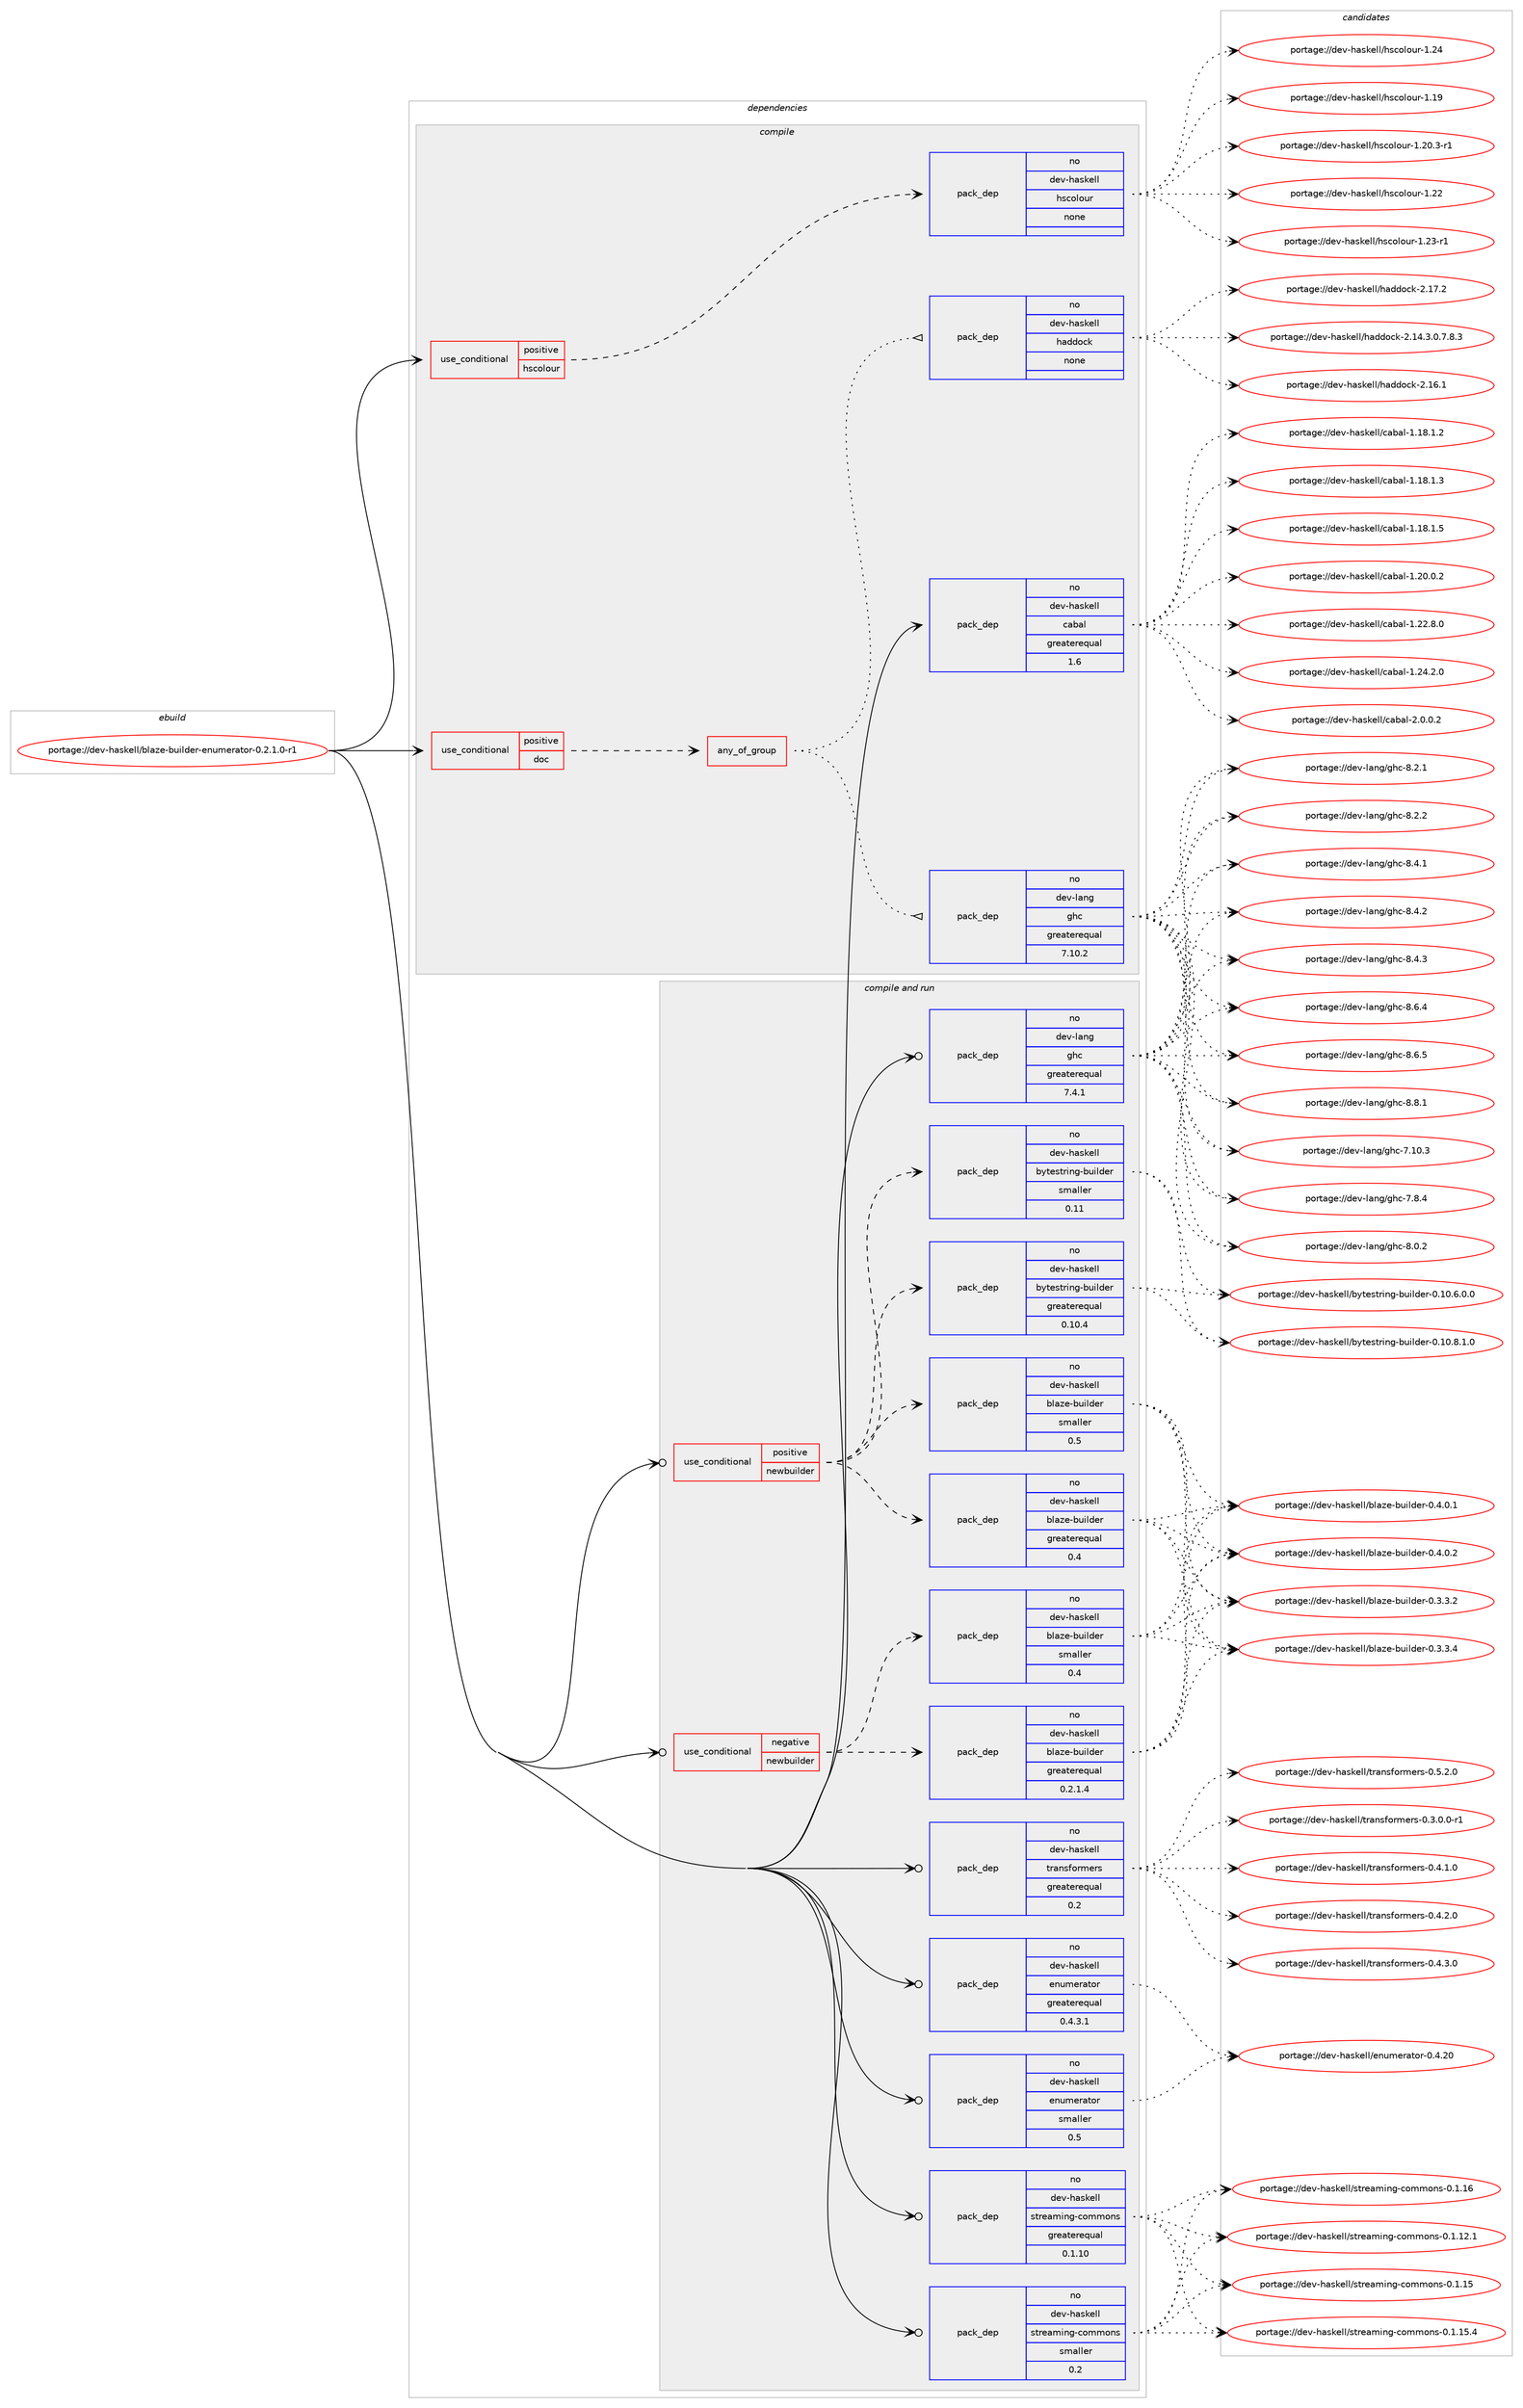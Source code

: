 digraph prolog {

# *************
# Graph options
# *************

newrank=true;
concentrate=true;
compound=true;
graph [rankdir=LR,fontname=Helvetica,fontsize=10,ranksep=1.5];#, ranksep=2.5, nodesep=0.2];
edge  [arrowhead=vee];
node  [fontname=Helvetica,fontsize=10];

# **********
# The ebuild
# **********

subgraph cluster_leftcol {
color=gray;
rank=same;
label=<<i>ebuild</i>>;
id [label="portage://dev-haskell/blaze-builder-enumerator-0.2.1.0-r1", color=red, width=4, href="../dev-haskell/blaze-builder-enumerator-0.2.1.0-r1.svg"];
}

# ****************
# The dependencies
# ****************

subgraph cluster_midcol {
color=gray;
label=<<i>dependencies</i>>;
subgraph cluster_compile {
fillcolor="#eeeeee";
style=filled;
label=<<i>compile</i>>;
subgraph cond14370 {
dependency62878 [label=<<TABLE BORDER="0" CELLBORDER="1" CELLSPACING="0" CELLPADDING="4"><TR><TD ROWSPAN="3" CELLPADDING="10">use_conditional</TD></TR><TR><TD>positive</TD></TR><TR><TD>doc</TD></TR></TABLE>>, shape=none, color=red];
subgraph any1390 {
dependency62879 [label=<<TABLE BORDER="0" CELLBORDER="1" CELLSPACING="0" CELLPADDING="4"><TR><TD CELLPADDING="10">any_of_group</TD></TR></TABLE>>, shape=none, color=red];subgraph pack47061 {
dependency62880 [label=<<TABLE BORDER="0" CELLBORDER="1" CELLSPACING="0" CELLPADDING="4" WIDTH="220"><TR><TD ROWSPAN="6" CELLPADDING="30">pack_dep</TD></TR><TR><TD WIDTH="110">no</TD></TR><TR><TD>dev-haskell</TD></TR><TR><TD>haddock</TD></TR><TR><TD>none</TD></TR><TR><TD></TD></TR></TABLE>>, shape=none, color=blue];
}
dependency62879:e -> dependency62880:w [weight=20,style="dotted",arrowhead="oinv"];
subgraph pack47062 {
dependency62881 [label=<<TABLE BORDER="0" CELLBORDER="1" CELLSPACING="0" CELLPADDING="4" WIDTH="220"><TR><TD ROWSPAN="6" CELLPADDING="30">pack_dep</TD></TR><TR><TD WIDTH="110">no</TD></TR><TR><TD>dev-lang</TD></TR><TR><TD>ghc</TD></TR><TR><TD>greaterequal</TD></TR><TR><TD>7.10.2</TD></TR></TABLE>>, shape=none, color=blue];
}
dependency62879:e -> dependency62881:w [weight=20,style="dotted",arrowhead="oinv"];
}
dependency62878:e -> dependency62879:w [weight=20,style="dashed",arrowhead="vee"];
}
id:e -> dependency62878:w [weight=20,style="solid",arrowhead="vee"];
subgraph cond14371 {
dependency62882 [label=<<TABLE BORDER="0" CELLBORDER="1" CELLSPACING="0" CELLPADDING="4"><TR><TD ROWSPAN="3" CELLPADDING="10">use_conditional</TD></TR><TR><TD>positive</TD></TR><TR><TD>hscolour</TD></TR></TABLE>>, shape=none, color=red];
subgraph pack47063 {
dependency62883 [label=<<TABLE BORDER="0" CELLBORDER="1" CELLSPACING="0" CELLPADDING="4" WIDTH="220"><TR><TD ROWSPAN="6" CELLPADDING="30">pack_dep</TD></TR><TR><TD WIDTH="110">no</TD></TR><TR><TD>dev-haskell</TD></TR><TR><TD>hscolour</TD></TR><TR><TD>none</TD></TR><TR><TD></TD></TR></TABLE>>, shape=none, color=blue];
}
dependency62882:e -> dependency62883:w [weight=20,style="dashed",arrowhead="vee"];
}
id:e -> dependency62882:w [weight=20,style="solid",arrowhead="vee"];
subgraph pack47064 {
dependency62884 [label=<<TABLE BORDER="0" CELLBORDER="1" CELLSPACING="0" CELLPADDING="4" WIDTH="220"><TR><TD ROWSPAN="6" CELLPADDING="30">pack_dep</TD></TR><TR><TD WIDTH="110">no</TD></TR><TR><TD>dev-haskell</TD></TR><TR><TD>cabal</TD></TR><TR><TD>greaterequal</TD></TR><TR><TD>1.6</TD></TR></TABLE>>, shape=none, color=blue];
}
id:e -> dependency62884:w [weight=20,style="solid",arrowhead="vee"];
}
subgraph cluster_compileandrun {
fillcolor="#eeeeee";
style=filled;
label=<<i>compile and run</i>>;
subgraph cond14372 {
dependency62885 [label=<<TABLE BORDER="0" CELLBORDER="1" CELLSPACING="0" CELLPADDING="4"><TR><TD ROWSPAN="3" CELLPADDING="10">use_conditional</TD></TR><TR><TD>negative</TD></TR><TR><TD>newbuilder</TD></TR></TABLE>>, shape=none, color=red];
subgraph pack47065 {
dependency62886 [label=<<TABLE BORDER="0" CELLBORDER="1" CELLSPACING="0" CELLPADDING="4" WIDTH="220"><TR><TD ROWSPAN="6" CELLPADDING="30">pack_dep</TD></TR><TR><TD WIDTH="110">no</TD></TR><TR><TD>dev-haskell</TD></TR><TR><TD>blaze-builder</TD></TR><TR><TD>greaterequal</TD></TR><TR><TD>0.2.1.4</TD></TR></TABLE>>, shape=none, color=blue];
}
dependency62885:e -> dependency62886:w [weight=20,style="dashed",arrowhead="vee"];
subgraph pack47066 {
dependency62887 [label=<<TABLE BORDER="0" CELLBORDER="1" CELLSPACING="0" CELLPADDING="4" WIDTH="220"><TR><TD ROWSPAN="6" CELLPADDING="30">pack_dep</TD></TR><TR><TD WIDTH="110">no</TD></TR><TR><TD>dev-haskell</TD></TR><TR><TD>blaze-builder</TD></TR><TR><TD>smaller</TD></TR><TR><TD>0.4</TD></TR></TABLE>>, shape=none, color=blue];
}
dependency62885:e -> dependency62887:w [weight=20,style="dashed",arrowhead="vee"];
}
id:e -> dependency62885:w [weight=20,style="solid",arrowhead="odotvee"];
subgraph cond14373 {
dependency62888 [label=<<TABLE BORDER="0" CELLBORDER="1" CELLSPACING="0" CELLPADDING="4"><TR><TD ROWSPAN="3" CELLPADDING="10">use_conditional</TD></TR><TR><TD>positive</TD></TR><TR><TD>newbuilder</TD></TR></TABLE>>, shape=none, color=red];
subgraph pack47067 {
dependency62889 [label=<<TABLE BORDER="0" CELLBORDER="1" CELLSPACING="0" CELLPADDING="4" WIDTH="220"><TR><TD ROWSPAN="6" CELLPADDING="30">pack_dep</TD></TR><TR><TD WIDTH="110">no</TD></TR><TR><TD>dev-haskell</TD></TR><TR><TD>blaze-builder</TD></TR><TR><TD>greaterequal</TD></TR><TR><TD>0.4</TD></TR></TABLE>>, shape=none, color=blue];
}
dependency62888:e -> dependency62889:w [weight=20,style="dashed",arrowhead="vee"];
subgraph pack47068 {
dependency62890 [label=<<TABLE BORDER="0" CELLBORDER="1" CELLSPACING="0" CELLPADDING="4" WIDTH="220"><TR><TD ROWSPAN="6" CELLPADDING="30">pack_dep</TD></TR><TR><TD WIDTH="110">no</TD></TR><TR><TD>dev-haskell</TD></TR><TR><TD>blaze-builder</TD></TR><TR><TD>smaller</TD></TR><TR><TD>0.5</TD></TR></TABLE>>, shape=none, color=blue];
}
dependency62888:e -> dependency62890:w [weight=20,style="dashed",arrowhead="vee"];
subgraph pack47069 {
dependency62891 [label=<<TABLE BORDER="0" CELLBORDER="1" CELLSPACING="0" CELLPADDING="4" WIDTH="220"><TR><TD ROWSPAN="6" CELLPADDING="30">pack_dep</TD></TR><TR><TD WIDTH="110">no</TD></TR><TR><TD>dev-haskell</TD></TR><TR><TD>bytestring-builder</TD></TR><TR><TD>greaterequal</TD></TR><TR><TD>0.10.4</TD></TR></TABLE>>, shape=none, color=blue];
}
dependency62888:e -> dependency62891:w [weight=20,style="dashed",arrowhead="vee"];
subgraph pack47070 {
dependency62892 [label=<<TABLE BORDER="0" CELLBORDER="1" CELLSPACING="0" CELLPADDING="4" WIDTH="220"><TR><TD ROWSPAN="6" CELLPADDING="30">pack_dep</TD></TR><TR><TD WIDTH="110">no</TD></TR><TR><TD>dev-haskell</TD></TR><TR><TD>bytestring-builder</TD></TR><TR><TD>smaller</TD></TR><TR><TD>0.11</TD></TR></TABLE>>, shape=none, color=blue];
}
dependency62888:e -> dependency62892:w [weight=20,style="dashed",arrowhead="vee"];
}
id:e -> dependency62888:w [weight=20,style="solid",arrowhead="odotvee"];
subgraph pack47071 {
dependency62893 [label=<<TABLE BORDER="0" CELLBORDER="1" CELLSPACING="0" CELLPADDING="4" WIDTH="220"><TR><TD ROWSPAN="6" CELLPADDING="30">pack_dep</TD></TR><TR><TD WIDTH="110">no</TD></TR><TR><TD>dev-haskell</TD></TR><TR><TD>enumerator</TD></TR><TR><TD>greaterequal</TD></TR><TR><TD>0.4.3.1</TD></TR></TABLE>>, shape=none, color=blue];
}
id:e -> dependency62893:w [weight=20,style="solid",arrowhead="odotvee"];
subgraph pack47072 {
dependency62894 [label=<<TABLE BORDER="0" CELLBORDER="1" CELLSPACING="0" CELLPADDING="4" WIDTH="220"><TR><TD ROWSPAN="6" CELLPADDING="30">pack_dep</TD></TR><TR><TD WIDTH="110">no</TD></TR><TR><TD>dev-haskell</TD></TR><TR><TD>enumerator</TD></TR><TR><TD>smaller</TD></TR><TR><TD>0.5</TD></TR></TABLE>>, shape=none, color=blue];
}
id:e -> dependency62894:w [weight=20,style="solid",arrowhead="odotvee"];
subgraph pack47073 {
dependency62895 [label=<<TABLE BORDER="0" CELLBORDER="1" CELLSPACING="0" CELLPADDING="4" WIDTH="220"><TR><TD ROWSPAN="6" CELLPADDING="30">pack_dep</TD></TR><TR><TD WIDTH="110">no</TD></TR><TR><TD>dev-haskell</TD></TR><TR><TD>streaming-commons</TD></TR><TR><TD>greaterequal</TD></TR><TR><TD>0.1.10</TD></TR></TABLE>>, shape=none, color=blue];
}
id:e -> dependency62895:w [weight=20,style="solid",arrowhead="odotvee"];
subgraph pack47074 {
dependency62896 [label=<<TABLE BORDER="0" CELLBORDER="1" CELLSPACING="0" CELLPADDING="4" WIDTH="220"><TR><TD ROWSPAN="6" CELLPADDING="30">pack_dep</TD></TR><TR><TD WIDTH="110">no</TD></TR><TR><TD>dev-haskell</TD></TR><TR><TD>streaming-commons</TD></TR><TR><TD>smaller</TD></TR><TR><TD>0.2</TD></TR></TABLE>>, shape=none, color=blue];
}
id:e -> dependency62896:w [weight=20,style="solid",arrowhead="odotvee"];
subgraph pack47075 {
dependency62897 [label=<<TABLE BORDER="0" CELLBORDER="1" CELLSPACING="0" CELLPADDING="4" WIDTH="220"><TR><TD ROWSPAN="6" CELLPADDING="30">pack_dep</TD></TR><TR><TD WIDTH="110">no</TD></TR><TR><TD>dev-haskell</TD></TR><TR><TD>transformers</TD></TR><TR><TD>greaterequal</TD></TR><TR><TD>0.2</TD></TR></TABLE>>, shape=none, color=blue];
}
id:e -> dependency62897:w [weight=20,style="solid",arrowhead="odotvee"];
subgraph pack47076 {
dependency62898 [label=<<TABLE BORDER="0" CELLBORDER="1" CELLSPACING="0" CELLPADDING="4" WIDTH="220"><TR><TD ROWSPAN="6" CELLPADDING="30">pack_dep</TD></TR><TR><TD WIDTH="110">no</TD></TR><TR><TD>dev-lang</TD></TR><TR><TD>ghc</TD></TR><TR><TD>greaterequal</TD></TR><TR><TD>7.4.1</TD></TR></TABLE>>, shape=none, color=blue];
}
id:e -> dependency62898:w [weight=20,style="solid",arrowhead="odotvee"];
}
subgraph cluster_run {
fillcolor="#eeeeee";
style=filled;
label=<<i>run</i>>;
}
}

# **************
# The candidates
# **************

subgraph cluster_choices {
rank=same;
color=gray;
label=<<i>candidates</i>>;

subgraph choice47061 {
color=black;
nodesep=1;
choiceportage1001011184510497115107101108108471049710010011199107455046495246514648465546564651 [label="portage://dev-haskell/haddock-2.14.3.0.7.8.3", color=red, width=4,href="../dev-haskell/haddock-2.14.3.0.7.8.3.svg"];
choiceportage100101118451049711510710110810847104971001001119910745504649544649 [label="portage://dev-haskell/haddock-2.16.1", color=red, width=4,href="../dev-haskell/haddock-2.16.1.svg"];
choiceportage100101118451049711510710110810847104971001001119910745504649554650 [label="portage://dev-haskell/haddock-2.17.2", color=red, width=4,href="../dev-haskell/haddock-2.17.2.svg"];
dependency62880:e -> choiceportage1001011184510497115107101108108471049710010011199107455046495246514648465546564651:w [style=dotted,weight="100"];
dependency62880:e -> choiceportage100101118451049711510710110810847104971001001119910745504649544649:w [style=dotted,weight="100"];
dependency62880:e -> choiceportage100101118451049711510710110810847104971001001119910745504649554650:w [style=dotted,weight="100"];
}
subgraph choice47062 {
color=black;
nodesep=1;
choiceportage1001011184510897110103471031049945554649484651 [label="portage://dev-lang/ghc-7.10.3", color=red, width=4,href="../dev-lang/ghc-7.10.3.svg"];
choiceportage10010111845108971101034710310499455546564652 [label="portage://dev-lang/ghc-7.8.4", color=red, width=4,href="../dev-lang/ghc-7.8.4.svg"];
choiceportage10010111845108971101034710310499455646484650 [label="portage://dev-lang/ghc-8.0.2", color=red, width=4,href="../dev-lang/ghc-8.0.2.svg"];
choiceportage10010111845108971101034710310499455646504649 [label="portage://dev-lang/ghc-8.2.1", color=red, width=4,href="../dev-lang/ghc-8.2.1.svg"];
choiceportage10010111845108971101034710310499455646504650 [label="portage://dev-lang/ghc-8.2.2", color=red, width=4,href="../dev-lang/ghc-8.2.2.svg"];
choiceportage10010111845108971101034710310499455646524649 [label="portage://dev-lang/ghc-8.4.1", color=red, width=4,href="../dev-lang/ghc-8.4.1.svg"];
choiceportage10010111845108971101034710310499455646524650 [label="portage://dev-lang/ghc-8.4.2", color=red, width=4,href="../dev-lang/ghc-8.4.2.svg"];
choiceportage10010111845108971101034710310499455646524651 [label="portage://dev-lang/ghc-8.4.3", color=red, width=4,href="../dev-lang/ghc-8.4.3.svg"];
choiceportage10010111845108971101034710310499455646544652 [label="portage://dev-lang/ghc-8.6.4", color=red, width=4,href="../dev-lang/ghc-8.6.4.svg"];
choiceportage10010111845108971101034710310499455646544653 [label="portage://dev-lang/ghc-8.6.5", color=red, width=4,href="../dev-lang/ghc-8.6.5.svg"];
choiceportage10010111845108971101034710310499455646564649 [label="portage://dev-lang/ghc-8.8.1", color=red, width=4,href="../dev-lang/ghc-8.8.1.svg"];
dependency62881:e -> choiceportage1001011184510897110103471031049945554649484651:w [style=dotted,weight="100"];
dependency62881:e -> choiceportage10010111845108971101034710310499455546564652:w [style=dotted,weight="100"];
dependency62881:e -> choiceportage10010111845108971101034710310499455646484650:w [style=dotted,weight="100"];
dependency62881:e -> choiceportage10010111845108971101034710310499455646504649:w [style=dotted,weight="100"];
dependency62881:e -> choiceportage10010111845108971101034710310499455646504650:w [style=dotted,weight="100"];
dependency62881:e -> choiceportage10010111845108971101034710310499455646524649:w [style=dotted,weight="100"];
dependency62881:e -> choiceportage10010111845108971101034710310499455646524650:w [style=dotted,weight="100"];
dependency62881:e -> choiceportage10010111845108971101034710310499455646524651:w [style=dotted,weight="100"];
dependency62881:e -> choiceportage10010111845108971101034710310499455646544652:w [style=dotted,weight="100"];
dependency62881:e -> choiceportage10010111845108971101034710310499455646544653:w [style=dotted,weight="100"];
dependency62881:e -> choiceportage10010111845108971101034710310499455646564649:w [style=dotted,weight="100"];
}
subgraph choice47063 {
color=black;
nodesep=1;
choiceportage100101118451049711510710110810847104115991111081111171144549464957 [label="portage://dev-haskell/hscolour-1.19", color=red, width=4,href="../dev-haskell/hscolour-1.19.svg"];
choiceportage10010111845104971151071011081084710411599111108111117114454946504846514511449 [label="portage://dev-haskell/hscolour-1.20.3-r1", color=red, width=4,href="../dev-haskell/hscolour-1.20.3-r1.svg"];
choiceportage100101118451049711510710110810847104115991111081111171144549465050 [label="portage://dev-haskell/hscolour-1.22", color=red, width=4,href="../dev-haskell/hscolour-1.22.svg"];
choiceportage1001011184510497115107101108108471041159911110811111711445494650514511449 [label="portage://dev-haskell/hscolour-1.23-r1", color=red, width=4,href="../dev-haskell/hscolour-1.23-r1.svg"];
choiceportage100101118451049711510710110810847104115991111081111171144549465052 [label="portage://dev-haskell/hscolour-1.24", color=red, width=4,href="../dev-haskell/hscolour-1.24.svg"];
dependency62883:e -> choiceportage100101118451049711510710110810847104115991111081111171144549464957:w [style=dotted,weight="100"];
dependency62883:e -> choiceportage10010111845104971151071011081084710411599111108111117114454946504846514511449:w [style=dotted,weight="100"];
dependency62883:e -> choiceportage100101118451049711510710110810847104115991111081111171144549465050:w [style=dotted,weight="100"];
dependency62883:e -> choiceportage1001011184510497115107101108108471041159911110811111711445494650514511449:w [style=dotted,weight="100"];
dependency62883:e -> choiceportage100101118451049711510710110810847104115991111081111171144549465052:w [style=dotted,weight="100"];
}
subgraph choice47064 {
color=black;
nodesep=1;
choiceportage10010111845104971151071011081084799979897108454946495646494650 [label="portage://dev-haskell/cabal-1.18.1.2", color=red, width=4,href="../dev-haskell/cabal-1.18.1.2.svg"];
choiceportage10010111845104971151071011081084799979897108454946495646494651 [label="portage://dev-haskell/cabal-1.18.1.3", color=red, width=4,href="../dev-haskell/cabal-1.18.1.3.svg"];
choiceportage10010111845104971151071011081084799979897108454946495646494653 [label="portage://dev-haskell/cabal-1.18.1.5", color=red, width=4,href="../dev-haskell/cabal-1.18.1.5.svg"];
choiceportage10010111845104971151071011081084799979897108454946504846484650 [label="portage://dev-haskell/cabal-1.20.0.2", color=red, width=4,href="../dev-haskell/cabal-1.20.0.2.svg"];
choiceportage10010111845104971151071011081084799979897108454946505046564648 [label="portage://dev-haskell/cabal-1.22.8.0", color=red, width=4,href="../dev-haskell/cabal-1.22.8.0.svg"];
choiceportage10010111845104971151071011081084799979897108454946505246504648 [label="portage://dev-haskell/cabal-1.24.2.0", color=red, width=4,href="../dev-haskell/cabal-1.24.2.0.svg"];
choiceportage100101118451049711510710110810847999798971084550464846484650 [label="portage://dev-haskell/cabal-2.0.0.2", color=red, width=4,href="../dev-haskell/cabal-2.0.0.2.svg"];
dependency62884:e -> choiceportage10010111845104971151071011081084799979897108454946495646494650:w [style=dotted,weight="100"];
dependency62884:e -> choiceportage10010111845104971151071011081084799979897108454946495646494651:w [style=dotted,weight="100"];
dependency62884:e -> choiceportage10010111845104971151071011081084799979897108454946495646494653:w [style=dotted,weight="100"];
dependency62884:e -> choiceportage10010111845104971151071011081084799979897108454946504846484650:w [style=dotted,weight="100"];
dependency62884:e -> choiceportage10010111845104971151071011081084799979897108454946505046564648:w [style=dotted,weight="100"];
dependency62884:e -> choiceportage10010111845104971151071011081084799979897108454946505246504648:w [style=dotted,weight="100"];
dependency62884:e -> choiceportage100101118451049711510710110810847999798971084550464846484650:w [style=dotted,weight="100"];
}
subgraph choice47065 {
color=black;
nodesep=1;
choiceportage100101118451049711510710110810847981089712210145981171051081001011144548465146514650 [label="portage://dev-haskell/blaze-builder-0.3.3.2", color=red, width=4,href="../dev-haskell/blaze-builder-0.3.3.2.svg"];
choiceportage100101118451049711510710110810847981089712210145981171051081001011144548465146514652 [label="portage://dev-haskell/blaze-builder-0.3.3.4", color=red, width=4,href="../dev-haskell/blaze-builder-0.3.3.4.svg"];
choiceportage100101118451049711510710110810847981089712210145981171051081001011144548465246484649 [label="portage://dev-haskell/blaze-builder-0.4.0.1", color=red, width=4,href="../dev-haskell/blaze-builder-0.4.0.1.svg"];
choiceportage100101118451049711510710110810847981089712210145981171051081001011144548465246484650 [label="portage://dev-haskell/blaze-builder-0.4.0.2", color=red, width=4,href="../dev-haskell/blaze-builder-0.4.0.2.svg"];
dependency62886:e -> choiceportage100101118451049711510710110810847981089712210145981171051081001011144548465146514650:w [style=dotted,weight="100"];
dependency62886:e -> choiceportage100101118451049711510710110810847981089712210145981171051081001011144548465146514652:w [style=dotted,weight="100"];
dependency62886:e -> choiceportage100101118451049711510710110810847981089712210145981171051081001011144548465246484649:w [style=dotted,weight="100"];
dependency62886:e -> choiceportage100101118451049711510710110810847981089712210145981171051081001011144548465246484650:w [style=dotted,weight="100"];
}
subgraph choice47066 {
color=black;
nodesep=1;
choiceportage100101118451049711510710110810847981089712210145981171051081001011144548465146514650 [label="portage://dev-haskell/blaze-builder-0.3.3.2", color=red, width=4,href="../dev-haskell/blaze-builder-0.3.3.2.svg"];
choiceportage100101118451049711510710110810847981089712210145981171051081001011144548465146514652 [label="portage://dev-haskell/blaze-builder-0.3.3.4", color=red, width=4,href="../dev-haskell/blaze-builder-0.3.3.4.svg"];
choiceportage100101118451049711510710110810847981089712210145981171051081001011144548465246484649 [label="portage://dev-haskell/blaze-builder-0.4.0.1", color=red, width=4,href="../dev-haskell/blaze-builder-0.4.0.1.svg"];
choiceportage100101118451049711510710110810847981089712210145981171051081001011144548465246484650 [label="portage://dev-haskell/blaze-builder-0.4.0.2", color=red, width=4,href="../dev-haskell/blaze-builder-0.4.0.2.svg"];
dependency62887:e -> choiceportage100101118451049711510710110810847981089712210145981171051081001011144548465146514650:w [style=dotted,weight="100"];
dependency62887:e -> choiceportage100101118451049711510710110810847981089712210145981171051081001011144548465146514652:w [style=dotted,weight="100"];
dependency62887:e -> choiceportage100101118451049711510710110810847981089712210145981171051081001011144548465246484649:w [style=dotted,weight="100"];
dependency62887:e -> choiceportage100101118451049711510710110810847981089712210145981171051081001011144548465246484650:w [style=dotted,weight="100"];
}
subgraph choice47067 {
color=black;
nodesep=1;
choiceportage100101118451049711510710110810847981089712210145981171051081001011144548465146514650 [label="portage://dev-haskell/blaze-builder-0.3.3.2", color=red, width=4,href="../dev-haskell/blaze-builder-0.3.3.2.svg"];
choiceportage100101118451049711510710110810847981089712210145981171051081001011144548465146514652 [label="portage://dev-haskell/blaze-builder-0.3.3.4", color=red, width=4,href="../dev-haskell/blaze-builder-0.3.3.4.svg"];
choiceportage100101118451049711510710110810847981089712210145981171051081001011144548465246484649 [label="portage://dev-haskell/blaze-builder-0.4.0.1", color=red, width=4,href="../dev-haskell/blaze-builder-0.4.0.1.svg"];
choiceportage100101118451049711510710110810847981089712210145981171051081001011144548465246484650 [label="portage://dev-haskell/blaze-builder-0.4.0.2", color=red, width=4,href="../dev-haskell/blaze-builder-0.4.0.2.svg"];
dependency62889:e -> choiceportage100101118451049711510710110810847981089712210145981171051081001011144548465146514650:w [style=dotted,weight="100"];
dependency62889:e -> choiceportage100101118451049711510710110810847981089712210145981171051081001011144548465146514652:w [style=dotted,weight="100"];
dependency62889:e -> choiceportage100101118451049711510710110810847981089712210145981171051081001011144548465246484649:w [style=dotted,weight="100"];
dependency62889:e -> choiceportage100101118451049711510710110810847981089712210145981171051081001011144548465246484650:w [style=dotted,weight="100"];
}
subgraph choice47068 {
color=black;
nodesep=1;
choiceportage100101118451049711510710110810847981089712210145981171051081001011144548465146514650 [label="portage://dev-haskell/blaze-builder-0.3.3.2", color=red, width=4,href="../dev-haskell/blaze-builder-0.3.3.2.svg"];
choiceportage100101118451049711510710110810847981089712210145981171051081001011144548465146514652 [label="portage://dev-haskell/blaze-builder-0.3.3.4", color=red, width=4,href="../dev-haskell/blaze-builder-0.3.3.4.svg"];
choiceportage100101118451049711510710110810847981089712210145981171051081001011144548465246484649 [label="portage://dev-haskell/blaze-builder-0.4.0.1", color=red, width=4,href="../dev-haskell/blaze-builder-0.4.0.1.svg"];
choiceportage100101118451049711510710110810847981089712210145981171051081001011144548465246484650 [label="portage://dev-haskell/blaze-builder-0.4.0.2", color=red, width=4,href="../dev-haskell/blaze-builder-0.4.0.2.svg"];
dependency62890:e -> choiceportage100101118451049711510710110810847981089712210145981171051081001011144548465146514650:w [style=dotted,weight="100"];
dependency62890:e -> choiceportage100101118451049711510710110810847981089712210145981171051081001011144548465146514652:w [style=dotted,weight="100"];
dependency62890:e -> choiceportage100101118451049711510710110810847981089712210145981171051081001011144548465246484649:w [style=dotted,weight="100"];
dependency62890:e -> choiceportage100101118451049711510710110810847981089712210145981171051081001011144548465246484650:w [style=dotted,weight="100"];
}
subgraph choice47069 {
color=black;
nodesep=1;
choiceportage1001011184510497115107101108108479812111610111511611410511010345981171051081001011144548464948465446484648 [label="portage://dev-haskell/bytestring-builder-0.10.6.0.0", color=red, width=4,href="../dev-haskell/bytestring-builder-0.10.6.0.0.svg"];
choiceportage1001011184510497115107101108108479812111610111511611410511010345981171051081001011144548464948465646494648 [label="portage://dev-haskell/bytestring-builder-0.10.8.1.0", color=red, width=4,href="../dev-haskell/bytestring-builder-0.10.8.1.0.svg"];
dependency62891:e -> choiceportage1001011184510497115107101108108479812111610111511611410511010345981171051081001011144548464948465446484648:w [style=dotted,weight="100"];
dependency62891:e -> choiceportage1001011184510497115107101108108479812111610111511611410511010345981171051081001011144548464948465646494648:w [style=dotted,weight="100"];
}
subgraph choice47070 {
color=black;
nodesep=1;
choiceportage1001011184510497115107101108108479812111610111511611410511010345981171051081001011144548464948465446484648 [label="portage://dev-haskell/bytestring-builder-0.10.6.0.0", color=red, width=4,href="../dev-haskell/bytestring-builder-0.10.6.0.0.svg"];
choiceportage1001011184510497115107101108108479812111610111511611410511010345981171051081001011144548464948465646494648 [label="portage://dev-haskell/bytestring-builder-0.10.8.1.0", color=red, width=4,href="../dev-haskell/bytestring-builder-0.10.8.1.0.svg"];
dependency62892:e -> choiceportage1001011184510497115107101108108479812111610111511611410511010345981171051081001011144548464948465446484648:w [style=dotted,weight="100"];
dependency62892:e -> choiceportage1001011184510497115107101108108479812111610111511611410511010345981171051081001011144548464948465646494648:w [style=dotted,weight="100"];
}
subgraph choice47071 {
color=black;
nodesep=1;
choiceportage1001011184510497115107101108108471011101171091011149711611111445484652465048 [label="portage://dev-haskell/enumerator-0.4.20", color=red, width=4,href="../dev-haskell/enumerator-0.4.20.svg"];
dependency62893:e -> choiceportage1001011184510497115107101108108471011101171091011149711611111445484652465048:w [style=dotted,weight="100"];
}
subgraph choice47072 {
color=black;
nodesep=1;
choiceportage1001011184510497115107101108108471011101171091011149711611111445484652465048 [label="portage://dev-haskell/enumerator-0.4.20", color=red, width=4,href="../dev-haskell/enumerator-0.4.20.svg"];
dependency62894:e -> choiceportage1001011184510497115107101108108471011101171091011149711611111445484652465048:w [style=dotted,weight="100"];
}
subgraph choice47073 {
color=black;
nodesep=1;
choiceportage100101118451049711510710110810847115116114101971091051101034599111109109111110115454846494649504649 [label="portage://dev-haskell/streaming-commons-0.1.12.1", color=red, width=4,href="../dev-haskell/streaming-commons-0.1.12.1.svg"];
choiceportage10010111845104971151071011081084711511611410197109105110103459911110910911111011545484649464953 [label="portage://dev-haskell/streaming-commons-0.1.15", color=red, width=4,href="../dev-haskell/streaming-commons-0.1.15.svg"];
choiceportage100101118451049711510710110810847115116114101971091051101034599111109109111110115454846494649534652 [label="portage://dev-haskell/streaming-commons-0.1.15.4", color=red, width=4,href="../dev-haskell/streaming-commons-0.1.15.4.svg"];
choiceportage10010111845104971151071011081084711511611410197109105110103459911110910911111011545484649464954 [label="portage://dev-haskell/streaming-commons-0.1.16", color=red, width=4,href="../dev-haskell/streaming-commons-0.1.16.svg"];
dependency62895:e -> choiceportage100101118451049711510710110810847115116114101971091051101034599111109109111110115454846494649504649:w [style=dotted,weight="100"];
dependency62895:e -> choiceportage10010111845104971151071011081084711511611410197109105110103459911110910911111011545484649464953:w [style=dotted,weight="100"];
dependency62895:e -> choiceportage100101118451049711510710110810847115116114101971091051101034599111109109111110115454846494649534652:w [style=dotted,weight="100"];
dependency62895:e -> choiceportage10010111845104971151071011081084711511611410197109105110103459911110910911111011545484649464954:w [style=dotted,weight="100"];
}
subgraph choice47074 {
color=black;
nodesep=1;
choiceportage100101118451049711510710110810847115116114101971091051101034599111109109111110115454846494649504649 [label="portage://dev-haskell/streaming-commons-0.1.12.1", color=red, width=4,href="../dev-haskell/streaming-commons-0.1.12.1.svg"];
choiceportage10010111845104971151071011081084711511611410197109105110103459911110910911111011545484649464953 [label="portage://dev-haskell/streaming-commons-0.1.15", color=red, width=4,href="../dev-haskell/streaming-commons-0.1.15.svg"];
choiceportage100101118451049711510710110810847115116114101971091051101034599111109109111110115454846494649534652 [label="portage://dev-haskell/streaming-commons-0.1.15.4", color=red, width=4,href="../dev-haskell/streaming-commons-0.1.15.4.svg"];
choiceportage10010111845104971151071011081084711511611410197109105110103459911110910911111011545484649464954 [label="portage://dev-haskell/streaming-commons-0.1.16", color=red, width=4,href="../dev-haskell/streaming-commons-0.1.16.svg"];
dependency62896:e -> choiceportage100101118451049711510710110810847115116114101971091051101034599111109109111110115454846494649504649:w [style=dotted,weight="100"];
dependency62896:e -> choiceportage10010111845104971151071011081084711511611410197109105110103459911110910911111011545484649464953:w [style=dotted,weight="100"];
dependency62896:e -> choiceportage100101118451049711510710110810847115116114101971091051101034599111109109111110115454846494649534652:w [style=dotted,weight="100"];
dependency62896:e -> choiceportage10010111845104971151071011081084711511611410197109105110103459911110910911111011545484649464954:w [style=dotted,weight="100"];
}
subgraph choice47075 {
color=black;
nodesep=1;
choiceportage1001011184510497115107101108108471161149711011510211111410910111411545484651464846484511449 [label="portage://dev-haskell/transformers-0.3.0.0-r1", color=red, width=4,href="../dev-haskell/transformers-0.3.0.0-r1.svg"];
choiceportage100101118451049711510710110810847116114971101151021111141091011141154548465246494648 [label="portage://dev-haskell/transformers-0.4.1.0", color=red, width=4,href="../dev-haskell/transformers-0.4.1.0.svg"];
choiceportage100101118451049711510710110810847116114971101151021111141091011141154548465246504648 [label="portage://dev-haskell/transformers-0.4.2.0", color=red, width=4,href="../dev-haskell/transformers-0.4.2.0.svg"];
choiceportage100101118451049711510710110810847116114971101151021111141091011141154548465246514648 [label="portage://dev-haskell/transformers-0.4.3.0", color=red, width=4,href="../dev-haskell/transformers-0.4.3.0.svg"];
choiceportage100101118451049711510710110810847116114971101151021111141091011141154548465346504648 [label="portage://dev-haskell/transformers-0.5.2.0", color=red, width=4,href="../dev-haskell/transformers-0.5.2.0.svg"];
dependency62897:e -> choiceportage1001011184510497115107101108108471161149711011510211111410910111411545484651464846484511449:w [style=dotted,weight="100"];
dependency62897:e -> choiceportage100101118451049711510710110810847116114971101151021111141091011141154548465246494648:w [style=dotted,weight="100"];
dependency62897:e -> choiceportage100101118451049711510710110810847116114971101151021111141091011141154548465246504648:w [style=dotted,weight="100"];
dependency62897:e -> choiceportage100101118451049711510710110810847116114971101151021111141091011141154548465246514648:w [style=dotted,weight="100"];
dependency62897:e -> choiceportage100101118451049711510710110810847116114971101151021111141091011141154548465346504648:w [style=dotted,weight="100"];
}
subgraph choice47076 {
color=black;
nodesep=1;
choiceportage1001011184510897110103471031049945554649484651 [label="portage://dev-lang/ghc-7.10.3", color=red, width=4,href="../dev-lang/ghc-7.10.3.svg"];
choiceportage10010111845108971101034710310499455546564652 [label="portage://dev-lang/ghc-7.8.4", color=red, width=4,href="../dev-lang/ghc-7.8.4.svg"];
choiceportage10010111845108971101034710310499455646484650 [label="portage://dev-lang/ghc-8.0.2", color=red, width=4,href="../dev-lang/ghc-8.0.2.svg"];
choiceportage10010111845108971101034710310499455646504649 [label="portage://dev-lang/ghc-8.2.1", color=red, width=4,href="../dev-lang/ghc-8.2.1.svg"];
choiceportage10010111845108971101034710310499455646504650 [label="portage://dev-lang/ghc-8.2.2", color=red, width=4,href="../dev-lang/ghc-8.2.2.svg"];
choiceportage10010111845108971101034710310499455646524649 [label="portage://dev-lang/ghc-8.4.1", color=red, width=4,href="../dev-lang/ghc-8.4.1.svg"];
choiceportage10010111845108971101034710310499455646524650 [label="portage://dev-lang/ghc-8.4.2", color=red, width=4,href="../dev-lang/ghc-8.4.2.svg"];
choiceportage10010111845108971101034710310499455646524651 [label="portage://dev-lang/ghc-8.4.3", color=red, width=4,href="../dev-lang/ghc-8.4.3.svg"];
choiceportage10010111845108971101034710310499455646544652 [label="portage://dev-lang/ghc-8.6.4", color=red, width=4,href="../dev-lang/ghc-8.6.4.svg"];
choiceportage10010111845108971101034710310499455646544653 [label="portage://dev-lang/ghc-8.6.5", color=red, width=4,href="../dev-lang/ghc-8.6.5.svg"];
choiceportage10010111845108971101034710310499455646564649 [label="portage://dev-lang/ghc-8.8.1", color=red, width=4,href="../dev-lang/ghc-8.8.1.svg"];
dependency62898:e -> choiceportage1001011184510897110103471031049945554649484651:w [style=dotted,weight="100"];
dependency62898:e -> choiceportage10010111845108971101034710310499455546564652:w [style=dotted,weight="100"];
dependency62898:e -> choiceportage10010111845108971101034710310499455646484650:w [style=dotted,weight="100"];
dependency62898:e -> choiceportage10010111845108971101034710310499455646504649:w [style=dotted,weight="100"];
dependency62898:e -> choiceportage10010111845108971101034710310499455646504650:w [style=dotted,weight="100"];
dependency62898:e -> choiceportage10010111845108971101034710310499455646524649:w [style=dotted,weight="100"];
dependency62898:e -> choiceportage10010111845108971101034710310499455646524650:w [style=dotted,weight="100"];
dependency62898:e -> choiceportage10010111845108971101034710310499455646524651:w [style=dotted,weight="100"];
dependency62898:e -> choiceportage10010111845108971101034710310499455646544652:w [style=dotted,weight="100"];
dependency62898:e -> choiceportage10010111845108971101034710310499455646544653:w [style=dotted,weight="100"];
dependency62898:e -> choiceportage10010111845108971101034710310499455646564649:w [style=dotted,weight="100"];
}
}

}
